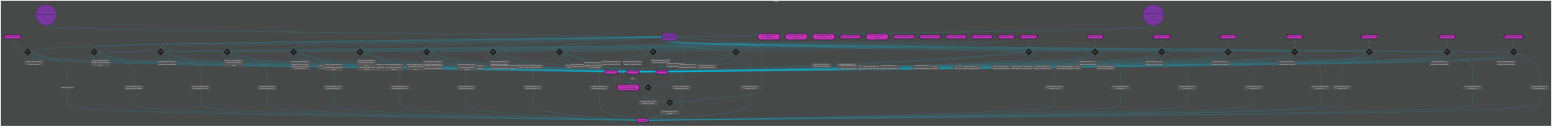 %%{init: {'theme': 'dark', 'themeVariables': { 'primaryColor': '#07cff6', 'textColor': '#dad9e0', 'lineColor': '#07cff6'}}}%%

graph LR

subgraph Vedtak
    %% TOPICS
    aap.soknad-sendt.v1([aap.soknad-sendt.v1])
	aap.iverksettelse-av-vedtak.v1([aap.iverksettelse-av-vedtak.v1])
	aap.kvalitetssikring.11-12.v1([aap.kvalitetssikring.11-12.v1])
	aap.kvalitetssikring.11-19.v1([aap.kvalitetssikring.11-19.v1])
	aap.kvalitetssikring.11-2.v1([aap.kvalitetssikring.11-2.v1])
	aap.kvalitetssikring.11-29.v1([aap.kvalitetssikring.11-29.v1])
	aap.kvalitetssikring.11-3.v1([aap.kvalitetssikring.11-3.v1])
	aap.kvalitetssikring.11-4.v1([aap.kvalitetssikring.11-4.v1])
	aap.kvalitetssikring.11-5.v1([aap.kvalitetssikring.11-5.v1])
	aap.kvalitetssikring.11-6.v1([aap.kvalitetssikring.11-6.v1])
	aap.manuell.11-12.v1([aap.manuell.11-12.v1])
	aap.manuell.11-19.v1([aap.manuell.11-19.v1])
	aap.manuell.11-2.v1([aap.manuell.11-2.v1])
	aap.manuell.11-29.v1([aap.manuell.11-29.v1])
	aap.manuell.11-3.v1([aap.manuell.11-3.v1])
	aap.manuell.11-4.v1([aap.manuell.11-4.v1])
	aap.manuell.11-5.v1([aap.manuell.11-5.v1])
	aap.manuell.11-6.v1([aap.manuell.11-6.v1])
	aap.sykepengedager.v1([aap.sykepengedager.v1])
	aap.sokere.v1([aap.sokere.v1])
	aap.inntekter.v1([aap.inntekter.v1])
	aap.medlem.v1-joined-aap.sokere.v1-repartition([aap.medlem.v1-joined-aap.sokere.v1-repartition])
	aap.medlem.v1([aap.medlem.v1])
	aap.vedtak.v1([aap.vedtak.v1])
    
    %% JOINS
    join-0{join}
	join-1{join}
	join-2{join}
	join-3{join}
	join-4{join}
	join-5{join}
	join-6{join}
	join-7{join}
	join-8{join}
	join-9{join}
	join-10{join}
	join-11{join}
	join-12{join}
	join-13{join}
	join-14{join}
	join-15{join}
	join-16{join}
	join-17{join}
	join-18{join}
	join-19{join}
	join-20{join}
    
    %% STATE STORES
    soker-state-store-v2[(soker-state-store-v2)]
    
    %% PROCESSOR API JOBS
    metrics-soker-state-store-v2((metrics-soker-state-store-v2))
	migrate-soker-state-store-v2((migrate-soker-state-store-v2))
    
    %% JOIN STREAMS
    aap.soknad-sendt.v1 --> join-0
	soker-state-store-v2 --> join-0
	join-0 --> |branch-soknad-inntekter-produced-behov| aap.inntekter.v1
	join-0 --> |branch-soknad-vedtak-produced-behov| aap.vedtak.v1
	join-0 --> |branch-soknad-medlem-produced-behov| aap.medlem.v1
	join-0 --> |produced-ny-soker| aap.sokere.v1
	aap.iverksettelse-av-vedtak.v1 --> join-1
	soker-state-store-v2 --> join-1
	join-1 --> |branch-iverksettelse-av-vedtak-inntekter-produced-behov| aap.inntekter.v1
	join-1 --> |branch-iverksettelse-av-vedtak-medlem-produced-behov| aap.medlem.v1
	join-1 --> |branch-iverksettelse-av-vedtak-vedtak-produced-behov| aap.vedtak.v1
	join-1 --> |produced-soker-med-iverksettelse-av-vedtak| aap.sokere.v1
	aap.kvalitetssikring.11-12.v1 --> join-2
	soker-state-store-v2 --> join-2
	join-2 --> |branch-kvalitetssikring-11-12-inntekter-produced-behov| aap.inntekter.v1
	join-2 --> |branch-kvalitetssikring-11-12-vedtak-produced-behov| aap.vedtak.v1
	join-2 --> |branch-kvalitetssikring-11-12-medlem-produced-behov| aap.medlem.v1
	join-2 --> |produced-soker-med-kvalitetssikring-11-12| aap.sokere.v1
	aap.kvalitetssikring.11-19.v1 --> join-3
	soker-state-store-v2 --> join-3
	join-3 --> |branch-kvalitetssikring-11-19-vedtak-produced-behov| aap.vedtak.v1
	join-3 --> |branch-kvalitetssikring-11-19-medlem-produced-behov| aap.medlem.v1
	join-3 --> |branch-kvalitetssikring-11-19-inntekter-produced-behov| aap.inntekter.v1
	join-3 --> |produced-soker-med-kvalitetssikring-11-19| aap.sokere.v1
	aap.kvalitetssikring.11-2.v1 --> join-4
	soker-state-store-v2 --> join-4
	join-4 --> |branch-kvalitetssikring-11-2-inntekter-produced-behov| aap.inntekter.v1
	join-4 --> |branch-kvalitetssikring-11-2-medlem-produced-behov| aap.medlem.v1
	join-4 --> |branch-kvalitetssikring-11-2-vedtak-produced-behov| aap.vedtak.v1
	join-4 --> |produced-soker-med-kvalitetssikring-11-2| aap.sokere.v1
	aap.kvalitetssikring.11-29.v1 --> join-5
	soker-state-store-v2 --> join-5
	join-5 --> |branch-kvalitetssikring-11-29-inntekter-produced-behov| aap.inntekter.v1
	join-5 --> |branch-kvalitetssikring-11-29-medlem-produced-behov| aap.medlem.v1
	join-5 --> |branch-kvalitetssikring-11-29-vedtak-produced-behov| aap.vedtak.v1
	join-5 --> |produced-soker-med-kvalitetssikring-11-29| aap.sokere.v1
	aap.kvalitetssikring.11-3.v1 --> join-6
	soker-state-store-v2 --> join-6
	join-6 --> |branch-kvalitetssikring-11-3-inntekter-produced-behov| aap.inntekter.v1
	join-6 --> |branch-kvalitetssikring-11-3-vedtak-produced-behov| aap.vedtak.v1
	join-6 --> |branch-kvalitetssikring-11-3-medlem-produced-behov| aap.medlem.v1
	join-6 --> |produced-soker-med-kvalitetssikring-11-3| aap.sokere.v1
	aap.kvalitetssikring.11-4.v1 --> join-7
	soker-state-store-v2 --> join-7
	join-7 --> |branch-kvalitetssikring-11-4-inntekter-produced-behov| aap.inntekter.v1
	join-7 --> |branch-kvalitetssikring-11-4-medlem-produced-behov| aap.medlem.v1
	join-7 --> |branch-kvalitetssikring-11-4-vedtak-produced-behov| aap.vedtak.v1
	join-7 --> |produced-soker-med-kvalitetssikring-11-4| aap.sokere.v1
	aap.kvalitetssikring.11-5.v1 --> join-8
	soker-state-store-v2 --> join-8
	join-8 --> |branch-kvalitetssikring-11-5-vedtak-produced-behov| aap.vedtak.v1
	join-8 --> |branch-kvalitetssikring-11-5-inntekter-produced-behov| aap.inntekter.v1
	join-8 --> |branch-kvalitetssikring-11-5-medlem-produced-behov| aap.medlem.v1
	join-8 --> |produced-soker-med-kvalitetssikring-11-5| aap.sokere.v1
	aap.kvalitetssikring.11-6.v1 --> join-9
	soker-state-store-v2 --> join-9
	join-9 --> |branch-kvalitetssikring-11-6-inntekter-produced-behov| aap.inntekter.v1
	join-9 --> |branch-kvalitetssikring-11-6-medlem-produced-behov| aap.medlem.v1
	join-9 --> |branch-kvalitetssikring-11-6-vedtak-produced-behov| aap.vedtak.v1
	join-9 --> |produced-soker-med-kvalitetssikring-11-6| aap.sokere.v1
	aap.manuell.11-12.v1 --> join-10
	soker-state-store-v2 --> join-10
	join-10 --> |branch-manuell-11-12-inntekter-produced-behov| aap.inntekter.v1
	join-10 --> |branch-manuell-11-12-medlem-produced-behov| aap.medlem.v1
	join-10 --> |branch-manuell-11-12-vedtak-produced-behov| aap.vedtak.v1
	join-10 --> |produced-soker-med-manuell-11-12| aap.sokere.v1
	aap.manuell.11-19.v1 --> join-11
	soker-state-store-v2 --> join-11
	join-11 --> |branch-manuell-11-19-inntekter-produced-behov| aap.inntekter.v1
	join-11 --> |branch-manuell-11-19-vedtak-produced-behov| aap.vedtak.v1
	join-11 --> |branch-manuell-11-19-medlem-produced-behov| aap.medlem.v1
	join-11 --> |produced-soker-med-manuell-11-19| aap.sokere.v1
	aap.manuell.11-2.v1 --> join-12
	soker-state-store-v2 --> join-12
	join-12 --> |branch-manuell-11-2-medlem-produced-behov| aap.medlem.v1
	join-12 --> |branch-manuell-11-2-vedtak-produced-behov| aap.vedtak.v1
	join-12 --> |branch-manuell-11-2-inntekter-produced-behov| aap.inntekter.v1
	join-12 --> |produced-soker-med-manuell-11-2| aap.sokere.v1
	aap.manuell.11-29.v1 --> join-13
	soker-state-store-v2 --> join-13
	join-13 --> |branch-manuell-11-29-inntekter-produced-behov| aap.inntekter.v1
	join-13 --> |branch-manuell-11-29-medlem-produced-behov| aap.medlem.v1
	join-13 --> |branch-manuell-11-29-vedtak-produced-behov| aap.vedtak.v1
	join-13 --> |produced-soker-med-manuell-11-29| aap.sokere.v1
	aap.manuell.11-3.v1 --> join-14
	soker-state-store-v2 --> join-14
	join-14 --> |branch-manuell-11-3-inntekter-produced-behov| aap.inntekter.v1
	join-14 --> |branch-manuell-11-3-medlem-produced-behov| aap.medlem.v1
	join-14 --> |branch-manuell-11-3-vedtak-produced-behov| aap.vedtak.v1
	join-14 --> |produced-soker-med-manuell-11-3| aap.sokere.v1
	aap.manuell.11-4.v1 --> join-15
	soker-state-store-v2 --> join-15
	join-15 --> |branch-manuell-11-4-medlem-produced-behov| aap.medlem.v1
	join-15 --> |branch-manuell-11-4-vedtak-produced-behov| aap.vedtak.v1
	join-15 --> |branch-manuell-11-4-inntekter-produced-behov| aap.inntekter.v1
	join-15 --> |produced-soker-med-manuell-11-4| aap.sokere.v1
	aap.manuell.11-5.v1 --> join-16
	soker-state-store-v2 --> join-16
	join-16 --> |produced-soker-med-manuell-11-5| aap.sokere.v1
	join-16 --> |branch-manuell-11-5-vedtak-produced-behov| aap.vedtak.v1
	join-16 --> |branch-manuell-11-5-inntekter-produced-behov| aap.inntekter.v1
	join-16 --> |branch-manuell-11-5-medlem-produced-behov| aap.medlem.v1
	aap.manuell.11-6.v1 --> join-17
	soker-state-store-v2 --> join-17
	join-17 --> |branch-manuell-11-6-medlem-produced-behov| aap.medlem.v1
	join-17 --> |branch-manuell-11-6-inntekter-produced-behov| aap.inntekter.v1
	join-17 --> |branch-manuell-11-6-vedtak-produced-behov| aap.vedtak.v1
	join-17 --> |produced-soker-med-manuell-11-6| aap.sokere.v1
	aap.sykepengedager.v1 --> join-18
	soker-state-store-v2 --> join-18
	join-18 --> |branch-sykepengedager-inntekter-produced-behov| aap.inntekter.v1
	join-18 --> |branch-sykepengedager-medlem-produced-behov| aap.medlem.v1
	join-18 --> |branch-sykepengedager-vedtak-produced-behov| aap.vedtak.v1
	join-18 --> |produced-soker-med-sykepengedager| aap.sokere.v1
	aap.inntekter.v1 --> join-19
	soker-state-store-v2 --> join-19
	join-19 --> |produced-soker-med-handtert-inntekter| aap.sokere.v1
	aap.medlem.v1-joined-aap.sokere.v1-repartition --> join-20
	soker-state-store-v2 --> join-20
	join-20 --> |produced-soker-med-medlem| aap.sokere.v1
    
    %% JOB STREAMS
    metrics-soker-state-store-v2 --> soker-state-store-v2
	migrate-soker-state-store-v2 --> soker-state-store-v2
    
    %% REPARTITION STREAMS
    aap.medlem.v1 --> |re-key| aap.medlem.v1-joined-aap.sokere.v1-repartition
end

%% COLORS
%% light    #dad9e0
%% purple   #78369f
%% pink     #c233b4
%% dark     #2a204a
%% blue     #07cff6

%% STYLES
style aap.soknad-sendt.v1 fill:#c233b4, stroke:#2a204a, stroke-width:2px, color:#2a204a
style aap.iverksettelse-av-vedtak.v1 fill:#c233b4, stroke:#2a204a, stroke-width:2px, color:#2a204a
style aap.kvalitetssikring.11-12.v1 fill:#c233b4, stroke:#2a204a, stroke-width:2px, color:#2a204a
style aap.kvalitetssikring.11-19.v1 fill:#c233b4, stroke:#2a204a, stroke-width:2px, color:#2a204a
style aap.kvalitetssikring.11-2.v1 fill:#c233b4, stroke:#2a204a, stroke-width:2px, color:#2a204a
style aap.kvalitetssikring.11-29.v1 fill:#c233b4, stroke:#2a204a, stroke-width:2px, color:#2a204a
style aap.kvalitetssikring.11-3.v1 fill:#c233b4, stroke:#2a204a, stroke-width:2px, color:#2a204a
style aap.kvalitetssikring.11-4.v1 fill:#c233b4, stroke:#2a204a, stroke-width:2px, color:#2a204a
style aap.kvalitetssikring.11-5.v1 fill:#c233b4, stroke:#2a204a, stroke-width:2px, color:#2a204a
style aap.kvalitetssikring.11-6.v1 fill:#c233b4, stroke:#2a204a, stroke-width:2px, color:#2a204a
style aap.manuell.11-12.v1 fill:#c233b4, stroke:#2a204a, stroke-width:2px, color:#2a204a
style aap.manuell.11-19.v1 fill:#c233b4, stroke:#2a204a, stroke-width:2px, color:#2a204a
style aap.manuell.11-2.v1 fill:#c233b4, stroke:#2a204a, stroke-width:2px, color:#2a204a
style aap.manuell.11-29.v1 fill:#c233b4, stroke:#2a204a, stroke-width:2px, color:#2a204a
style aap.manuell.11-3.v1 fill:#c233b4, stroke:#2a204a, stroke-width:2px, color:#2a204a
style aap.manuell.11-4.v1 fill:#c233b4, stroke:#2a204a, stroke-width:2px, color:#2a204a
style aap.manuell.11-5.v1 fill:#c233b4, stroke:#2a204a, stroke-width:2px, color:#2a204a
style aap.manuell.11-6.v1 fill:#c233b4, stroke:#2a204a, stroke-width:2px, color:#2a204a
style aap.sykepengedager.v1 fill:#c233b4, stroke:#2a204a, stroke-width:2px, color:#2a204a
style aap.sokere.v1 fill:#c233b4, stroke:#2a204a, stroke-width:2px, color:#2a204a
style aap.inntekter.v1 fill:#c233b4, stroke:#2a204a, stroke-width:2px, color:#2a204a
style aap.medlem.v1-joined-aap.sokere.v1-repartition fill:#c233b4, stroke:#2a204a, stroke-width:2px, color:#2a204a
style aap.medlem.v1 fill:#c233b4, stroke:#2a204a, stroke-width:2px, color:#2a204a
style aap.vedtak.v1 fill:#c233b4, stroke:#2a204a, stroke-width:2px, color:#2a204a
style soker-state-store-v2 fill:#78369f, stroke:#2a204a, stroke-width:2px, color:#2a204a
style metrics-soker-state-store-v2 fill:#78369f, stroke:#2a204a, stroke-width:2px, color:#2a204a
style migrate-soker-state-store-v2 fill:#78369f, stroke:#2a204a, stroke-width:2px, color:#2a204a